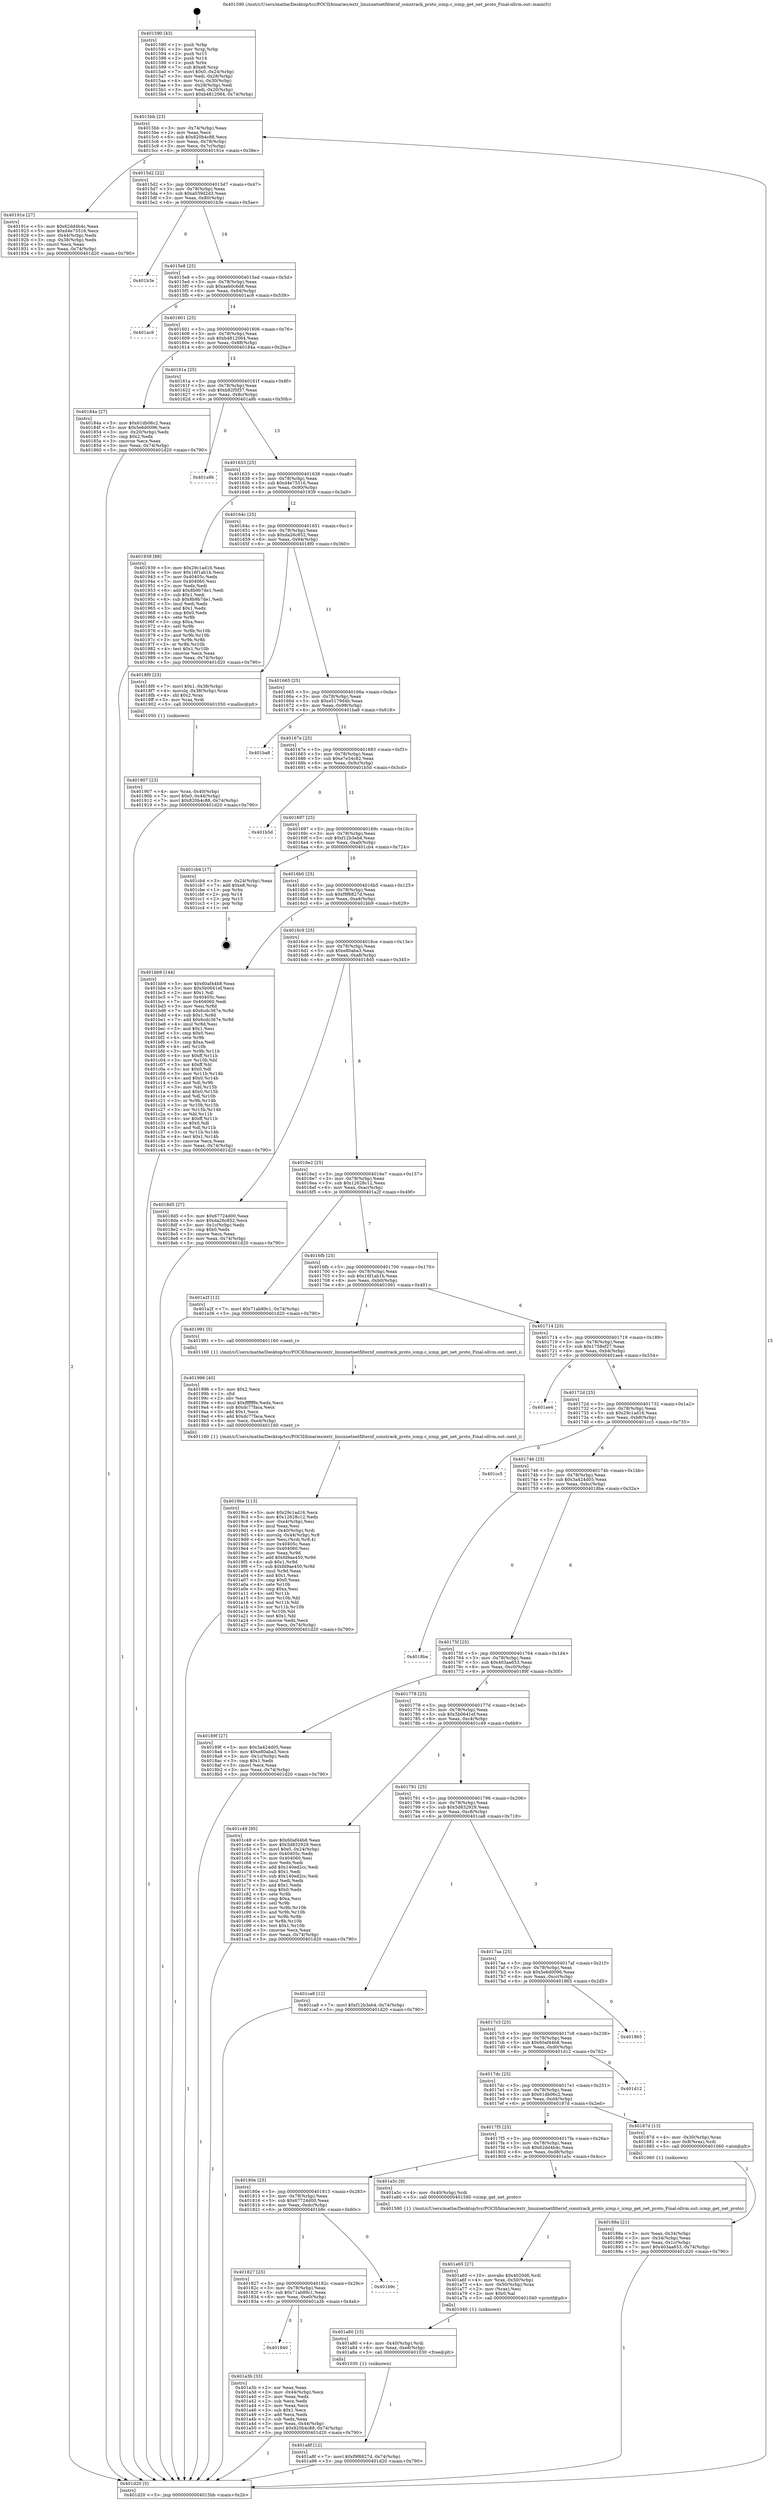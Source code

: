 digraph "0x401590" {
  label = "0x401590 (/mnt/c/Users/mathe/Desktop/tcc/POCII/binaries/extr_linuxnetnetfilternf_conntrack_proto_icmp.c_icmp_get_net_proto_Final-ollvm.out::main(0))"
  labelloc = "t"
  node[shape=record]

  Entry [label="",width=0.3,height=0.3,shape=circle,fillcolor=black,style=filled]
  "0x4015bb" [label="{
     0x4015bb [23]\l
     | [instrs]\l
     &nbsp;&nbsp;0x4015bb \<+3\>: mov -0x74(%rbp),%eax\l
     &nbsp;&nbsp;0x4015be \<+2\>: mov %eax,%ecx\l
     &nbsp;&nbsp;0x4015c0 \<+6\>: sub $0x820b4c88,%ecx\l
     &nbsp;&nbsp;0x4015c6 \<+3\>: mov %eax,-0x78(%rbp)\l
     &nbsp;&nbsp;0x4015c9 \<+3\>: mov %ecx,-0x7c(%rbp)\l
     &nbsp;&nbsp;0x4015cc \<+6\>: je 000000000040191e \<main+0x38e\>\l
  }"]
  "0x40191e" [label="{
     0x40191e [27]\l
     | [instrs]\l
     &nbsp;&nbsp;0x40191e \<+5\>: mov $0x62dd4b4c,%eax\l
     &nbsp;&nbsp;0x401923 \<+5\>: mov $0xd4e75516,%ecx\l
     &nbsp;&nbsp;0x401928 \<+3\>: mov -0x44(%rbp),%edx\l
     &nbsp;&nbsp;0x40192b \<+3\>: cmp -0x38(%rbp),%edx\l
     &nbsp;&nbsp;0x40192e \<+3\>: cmovl %ecx,%eax\l
     &nbsp;&nbsp;0x401931 \<+3\>: mov %eax,-0x74(%rbp)\l
     &nbsp;&nbsp;0x401934 \<+5\>: jmp 0000000000401d20 \<main+0x790\>\l
  }"]
  "0x4015d2" [label="{
     0x4015d2 [22]\l
     | [instrs]\l
     &nbsp;&nbsp;0x4015d2 \<+5\>: jmp 00000000004015d7 \<main+0x47\>\l
     &nbsp;&nbsp;0x4015d7 \<+3\>: mov -0x78(%rbp),%eax\l
     &nbsp;&nbsp;0x4015da \<+5\>: sub $0xa039d2d3,%eax\l
     &nbsp;&nbsp;0x4015df \<+3\>: mov %eax,-0x80(%rbp)\l
     &nbsp;&nbsp;0x4015e2 \<+6\>: je 0000000000401b3e \<main+0x5ae\>\l
  }"]
  Exit [label="",width=0.3,height=0.3,shape=circle,fillcolor=black,style=filled,peripheries=2]
  "0x401b3e" [label="{
     0x401b3e\l
  }", style=dashed]
  "0x4015e8" [label="{
     0x4015e8 [25]\l
     | [instrs]\l
     &nbsp;&nbsp;0x4015e8 \<+5\>: jmp 00000000004015ed \<main+0x5d\>\l
     &nbsp;&nbsp;0x4015ed \<+3\>: mov -0x78(%rbp),%eax\l
     &nbsp;&nbsp;0x4015f0 \<+5\>: sub $0xaeb0c6d8,%eax\l
     &nbsp;&nbsp;0x4015f5 \<+6\>: mov %eax,-0x84(%rbp)\l
     &nbsp;&nbsp;0x4015fb \<+6\>: je 0000000000401ac9 \<main+0x539\>\l
  }"]
  "0x401a8f" [label="{
     0x401a8f [12]\l
     | [instrs]\l
     &nbsp;&nbsp;0x401a8f \<+7\>: movl $0xf9f6827d,-0x74(%rbp)\l
     &nbsp;&nbsp;0x401a96 \<+5\>: jmp 0000000000401d20 \<main+0x790\>\l
  }"]
  "0x401ac9" [label="{
     0x401ac9\l
  }", style=dashed]
  "0x401601" [label="{
     0x401601 [25]\l
     | [instrs]\l
     &nbsp;&nbsp;0x401601 \<+5\>: jmp 0000000000401606 \<main+0x76\>\l
     &nbsp;&nbsp;0x401606 \<+3\>: mov -0x78(%rbp),%eax\l
     &nbsp;&nbsp;0x401609 \<+5\>: sub $0xb4812064,%eax\l
     &nbsp;&nbsp;0x40160e \<+6\>: mov %eax,-0x88(%rbp)\l
     &nbsp;&nbsp;0x401614 \<+6\>: je 000000000040184a \<main+0x2ba\>\l
  }"]
  "0x401a80" [label="{
     0x401a80 [15]\l
     | [instrs]\l
     &nbsp;&nbsp;0x401a80 \<+4\>: mov -0x40(%rbp),%rdi\l
     &nbsp;&nbsp;0x401a84 \<+6\>: mov %eax,-0xe8(%rbp)\l
     &nbsp;&nbsp;0x401a8a \<+5\>: call 0000000000401030 \<free@plt\>\l
     | [calls]\l
     &nbsp;&nbsp;0x401030 \{1\} (unknown)\l
  }"]
  "0x40184a" [label="{
     0x40184a [27]\l
     | [instrs]\l
     &nbsp;&nbsp;0x40184a \<+5\>: mov $0x61db06c2,%eax\l
     &nbsp;&nbsp;0x40184f \<+5\>: mov $0x5e6d0096,%ecx\l
     &nbsp;&nbsp;0x401854 \<+3\>: mov -0x20(%rbp),%edx\l
     &nbsp;&nbsp;0x401857 \<+3\>: cmp $0x2,%edx\l
     &nbsp;&nbsp;0x40185a \<+3\>: cmovne %ecx,%eax\l
     &nbsp;&nbsp;0x40185d \<+3\>: mov %eax,-0x74(%rbp)\l
     &nbsp;&nbsp;0x401860 \<+5\>: jmp 0000000000401d20 \<main+0x790\>\l
  }"]
  "0x40161a" [label="{
     0x40161a [25]\l
     | [instrs]\l
     &nbsp;&nbsp;0x40161a \<+5\>: jmp 000000000040161f \<main+0x8f\>\l
     &nbsp;&nbsp;0x40161f \<+3\>: mov -0x78(%rbp),%eax\l
     &nbsp;&nbsp;0x401622 \<+5\>: sub $0xb82f5f37,%eax\l
     &nbsp;&nbsp;0x401627 \<+6\>: mov %eax,-0x8c(%rbp)\l
     &nbsp;&nbsp;0x40162d \<+6\>: je 0000000000401a9b \<main+0x50b\>\l
  }"]
  "0x401d20" [label="{
     0x401d20 [5]\l
     | [instrs]\l
     &nbsp;&nbsp;0x401d20 \<+5\>: jmp 00000000004015bb \<main+0x2b\>\l
  }"]
  "0x401590" [label="{
     0x401590 [43]\l
     | [instrs]\l
     &nbsp;&nbsp;0x401590 \<+1\>: push %rbp\l
     &nbsp;&nbsp;0x401591 \<+3\>: mov %rsp,%rbp\l
     &nbsp;&nbsp;0x401594 \<+2\>: push %r15\l
     &nbsp;&nbsp;0x401596 \<+2\>: push %r14\l
     &nbsp;&nbsp;0x401598 \<+1\>: push %rbx\l
     &nbsp;&nbsp;0x401599 \<+7\>: sub $0xe8,%rsp\l
     &nbsp;&nbsp;0x4015a0 \<+7\>: movl $0x0,-0x24(%rbp)\l
     &nbsp;&nbsp;0x4015a7 \<+3\>: mov %edi,-0x28(%rbp)\l
     &nbsp;&nbsp;0x4015aa \<+4\>: mov %rsi,-0x30(%rbp)\l
     &nbsp;&nbsp;0x4015ae \<+3\>: mov -0x28(%rbp),%edi\l
     &nbsp;&nbsp;0x4015b1 \<+3\>: mov %edi,-0x20(%rbp)\l
     &nbsp;&nbsp;0x4015b4 \<+7\>: movl $0xb4812064,-0x74(%rbp)\l
  }"]
  "0x401a65" [label="{
     0x401a65 [27]\l
     | [instrs]\l
     &nbsp;&nbsp;0x401a65 \<+10\>: movabs $0x4020d6,%rdi\l
     &nbsp;&nbsp;0x401a6f \<+4\>: mov %rax,-0x50(%rbp)\l
     &nbsp;&nbsp;0x401a73 \<+4\>: mov -0x50(%rbp),%rax\l
     &nbsp;&nbsp;0x401a77 \<+2\>: mov (%rax),%esi\l
     &nbsp;&nbsp;0x401a79 \<+2\>: mov $0x0,%al\l
     &nbsp;&nbsp;0x401a7b \<+5\>: call 0000000000401040 \<printf@plt\>\l
     | [calls]\l
     &nbsp;&nbsp;0x401040 \{1\} (unknown)\l
  }"]
  "0x401a9b" [label="{
     0x401a9b\l
  }", style=dashed]
  "0x401633" [label="{
     0x401633 [25]\l
     | [instrs]\l
     &nbsp;&nbsp;0x401633 \<+5\>: jmp 0000000000401638 \<main+0xa8\>\l
     &nbsp;&nbsp;0x401638 \<+3\>: mov -0x78(%rbp),%eax\l
     &nbsp;&nbsp;0x40163b \<+5\>: sub $0xd4e75516,%eax\l
     &nbsp;&nbsp;0x401640 \<+6\>: mov %eax,-0x90(%rbp)\l
     &nbsp;&nbsp;0x401646 \<+6\>: je 0000000000401939 \<main+0x3a9\>\l
  }"]
  "0x401840" [label="{
     0x401840\l
  }", style=dashed]
  "0x401939" [label="{
     0x401939 [88]\l
     | [instrs]\l
     &nbsp;&nbsp;0x401939 \<+5\>: mov $0x29c1ad16,%eax\l
     &nbsp;&nbsp;0x40193e \<+5\>: mov $0x16f1ab1b,%ecx\l
     &nbsp;&nbsp;0x401943 \<+7\>: mov 0x40405c,%edx\l
     &nbsp;&nbsp;0x40194a \<+7\>: mov 0x404060,%esi\l
     &nbsp;&nbsp;0x401951 \<+2\>: mov %edx,%edi\l
     &nbsp;&nbsp;0x401953 \<+6\>: add $0x8b9b7de1,%edi\l
     &nbsp;&nbsp;0x401959 \<+3\>: sub $0x1,%edi\l
     &nbsp;&nbsp;0x40195c \<+6\>: sub $0x8b9b7de1,%edi\l
     &nbsp;&nbsp;0x401962 \<+3\>: imul %edi,%edx\l
     &nbsp;&nbsp;0x401965 \<+3\>: and $0x1,%edx\l
     &nbsp;&nbsp;0x401968 \<+3\>: cmp $0x0,%edx\l
     &nbsp;&nbsp;0x40196b \<+4\>: sete %r8b\l
     &nbsp;&nbsp;0x40196f \<+3\>: cmp $0xa,%esi\l
     &nbsp;&nbsp;0x401972 \<+4\>: setl %r9b\l
     &nbsp;&nbsp;0x401976 \<+3\>: mov %r8b,%r10b\l
     &nbsp;&nbsp;0x401979 \<+3\>: and %r9b,%r10b\l
     &nbsp;&nbsp;0x40197c \<+3\>: xor %r9b,%r8b\l
     &nbsp;&nbsp;0x40197f \<+3\>: or %r8b,%r10b\l
     &nbsp;&nbsp;0x401982 \<+4\>: test $0x1,%r10b\l
     &nbsp;&nbsp;0x401986 \<+3\>: cmovne %ecx,%eax\l
     &nbsp;&nbsp;0x401989 \<+3\>: mov %eax,-0x74(%rbp)\l
     &nbsp;&nbsp;0x40198c \<+5\>: jmp 0000000000401d20 \<main+0x790\>\l
  }"]
  "0x40164c" [label="{
     0x40164c [25]\l
     | [instrs]\l
     &nbsp;&nbsp;0x40164c \<+5\>: jmp 0000000000401651 \<main+0xc1\>\l
     &nbsp;&nbsp;0x401651 \<+3\>: mov -0x78(%rbp),%eax\l
     &nbsp;&nbsp;0x401654 \<+5\>: sub $0xda26c852,%eax\l
     &nbsp;&nbsp;0x401659 \<+6\>: mov %eax,-0x94(%rbp)\l
     &nbsp;&nbsp;0x40165f \<+6\>: je 00000000004018f0 \<main+0x360\>\l
  }"]
  "0x401a3b" [label="{
     0x401a3b [33]\l
     | [instrs]\l
     &nbsp;&nbsp;0x401a3b \<+2\>: xor %eax,%eax\l
     &nbsp;&nbsp;0x401a3d \<+3\>: mov -0x44(%rbp),%ecx\l
     &nbsp;&nbsp;0x401a40 \<+2\>: mov %eax,%edx\l
     &nbsp;&nbsp;0x401a42 \<+2\>: sub %ecx,%edx\l
     &nbsp;&nbsp;0x401a44 \<+2\>: mov %eax,%ecx\l
     &nbsp;&nbsp;0x401a46 \<+3\>: sub $0x1,%ecx\l
     &nbsp;&nbsp;0x401a49 \<+2\>: add %ecx,%edx\l
     &nbsp;&nbsp;0x401a4b \<+2\>: sub %edx,%eax\l
     &nbsp;&nbsp;0x401a4d \<+3\>: mov %eax,-0x44(%rbp)\l
     &nbsp;&nbsp;0x401a50 \<+7\>: movl $0x820b4c88,-0x74(%rbp)\l
     &nbsp;&nbsp;0x401a57 \<+5\>: jmp 0000000000401d20 \<main+0x790\>\l
  }"]
  "0x4018f0" [label="{
     0x4018f0 [23]\l
     | [instrs]\l
     &nbsp;&nbsp;0x4018f0 \<+7\>: movl $0x1,-0x38(%rbp)\l
     &nbsp;&nbsp;0x4018f7 \<+4\>: movslq -0x38(%rbp),%rax\l
     &nbsp;&nbsp;0x4018fb \<+4\>: shl $0x2,%rax\l
     &nbsp;&nbsp;0x4018ff \<+3\>: mov %rax,%rdi\l
     &nbsp;&nbsp;0x401902 \<+5\>: call 0000000000401050 \<malloc@plt\>\l
     | [calls]\l
     &nbsp;&nbsp;0x401050 \{1\} (unknown)\l
  }"]
  "0x401665" [label="{
     0x401665 [25]\l
     | [instrs]\l
     &nbsp;&nbsp;0x401665 \<+5\>: jmp 000000000040166a \<main+0xda\>\l
     &nbsp;&nbsp;0x40166a \<+3\>: mov -0x78(%rbp),%eax\l
     &nbsp;&nbsp;0x40166d \<+5\>: sub $0xe5179d4b,%eax\l
     &nbsp;&nbsp;0x401672 \<+6\>: mov %eax,-0x98(%rbp)\l
     &nbsp;&nbsp;0x401678 \<+6\>: je 0000000000401ba8 \<main+0x618\>\l
  }"]
  "0x401827" [label="{
     0x401827 [25]\l
     | [instrs]\l
     &nbsp;&nbsp;0x401827 \<+5\>: jmp 000000000040182c \<main+0x29c\>\l
     &nbsp;&nbsp;0x40182c \<+3\>: mov -0x78(%rbp),%eax\l
     &nbsp;&nbsp;0x40182f \<+5\>: sub $0x71ab89c1,%eax\l
     &nbsp;&nbsp;0x401834 \<+6\>: mov %eax,-0xe0(%rbp)\l
     &nbsp;&nbsp;0x40183a \<+6\>: je 0000000000401a3b \<main+0x4ab\>\l
  }"]
  "0x401ba8" [label="{
     0x401ba8\l
  }", style=dashed]
  "0x40167e" [label="{
     0x40167e [25]\l
     | [instrs]\l
     &nbsp;&nbsp;0x40167e \<+5\>: jmp 0000000000401683 \<main+0xf3\>\l
     &nbsp;&nbsp;0x401683 \<+3\>: mov -0x78(%rbp),%eax\l
     &nbsp;&nbsp;0x401686 \<+5\>: sub $0xe7e54c82,%eax\l
     &nbsp;&nbsp;0x40168b \<+6\>: mov %eax,-0x9c(%rbp)\l
     &nbsp;&nbsp;0x401691 \<+6\>: je 0000000000401b5d \<main+0x5cd\>\l
  }"]
  "0x401b9c" [label="{
     0x401b9c\l
  }", style=dashed]
  "0x401b5d" [label="{
     0x401b5d\l
  }", style=dashed]
  "0x401697" [label="{
     0x401697 [25]\l
     | [instrs]\l
     &nbsp;&nbsp;0x401697 \<+5\>: jmp 000000000040169c \<main+0x10c\>\l
     &nbsp;&nbsp;0x40169c \<+3\>: mov -0x78(%rbp),%eax\l
     &nbsp;&nbsp;0x40169f \<+5\>: sub $0xf12b3eb4,%eax\l
     &nbsp;&nbsp;0x4016a4 \<+6\>: mov %eax,-0xa0(%rbp)\l
     &nbsp;&nbsp;0x4016aa \<+6\>: je 0000000000401cb4 \<main+0x724\>\l
  }"]
  "0x40180e" [label="{
     0x40180e [25]\l
     | [instrs]\l
     &nbsp;&nbsp;0x40180e \<+5\>: jmp 0000000000401813 \<main+0x283\>\l
     &nbsp;&nbsp;0x401813 \<+3\>: mov -0x78(%rbp),%eax\l
     &nbsp;&nbsp;0x401816 \<+5\>: sub $0x67724d00,%eax\l
     &nbsp;&nbsp;0x40181b \<+6\>: mov %eax,-0xdc(%rbp)\l
     &nbsp;&nbsp;0x401821 \<+6\>: je 0000000000401b9c \<main+0x60c\>\l
  }"]
  "0x401cb4" [label="{
     0x401cb4 [17]\l
     | [instrs]\l
     &nbsp;&nbsp;0x401cb4 \<+3\>: mov -0x24(%rbp),%eax\l
     &nbsp;&nbsp;0x401cb7 \<+7\>: add $0xe8,%rsp\l
     &nbsp;&nbsp;0x401cbe \<+1\>: pop %rbx\l
     &nbsp;&nbsp;0x401cbf \<+2\>: pop %r14\l
     &nbsp;&nbsp;0x401cc1 \<+2\>: pop %r15\l
     &nbsp;&nbsp;0x401cc3 \<+1\>: pop %rbp\l
     &nbsp;&nbsp;0x401cc4 \<+1\>: ret\l
  }"]
  "0x4016b0" [label="{
     0x4016b0 [25]\l
     | [instrs]\l
     &nbsp;&nbsp;0x4016b0 \<+5\>: jmp 00000000004016b5 \<main+0x125\>\l
     &nbsp;&nbsp;0x4016b5 \<+3\>: mov -0x78(%rbp),%eax\l
     &nbsp;&nbsp;0x4016b8 \<+5\>: sub $0xf9f6827d,%eax\l
     &nbsp;&nbsp;0x4016bd \<+6\>: mov %eax,-0xa4(%rbp)\l
     &nbsp;&nbsp;0x4016c3 \<+6\>: je 0000000000401bb9 \<main+0x629\>\l
  }"]
  "0x401a5c" [label="{
     0x401a5c [9]\l
     | [instrs]\l
     &nbsp;&nbsp;0x401a5c \<+4\>: mov -0x40(%rbp),%rdi\l
     &nbsp;&nbsp;0x401a60 \<+5\>: call 0000000000401580 \<icmp_get_net_proto\>\l
     | [calls]\l
     &nbsp;&nbsp;0x401580 \{1\} (/mnt/c/Users/mathe/Desktop/tcc/POCII/binaries/extr_linuxnetnetfilternf_conntrack_proto_icmp.c_icmp_get_net_proto_Final-ollvm.out::icmp_get_net_proto)\l
  }"]
  "0x401bb9" [label="{
     0x401bb9 [144]\l
     | [instrs]\l
     &nbsp;&nbsp;0x401bb9 \<+5\>: mov $0x60af44b8,%eax\l
     &nbsp;&nbsp;0x401bbe \<+5\>: mov $0x5b0641ef,%ecx\l
     &nbsp;&nbsp;0x401bc3 \<+2\>: mov $0x1,%dl\l
     &nbsp;&nbsp;0x401bc5 \<+7\>: mov 0x40405c,%esi\l
     &nbsp;&nbsp;0x401bcc \<+7\>: mov 0x404060,%edi\l
     &nbsp;&nbsp;0x401bd3 \<+3\>: mov %esi,%r8d\l
     &nbsp;&nbsp;0x401bd6 \<+7\>: sub $0x6cdc367e,%r8d\l
     &nbsp;&nbsp;0x401bdd \<+4\>: sub $0x1,%r8d\l
     &nbsp;&nbsp;0x401be1 \<+7\>: add $0x6cdc367e,%r8d\l
     &nbsp;&nbsp;0x401be8 \<+4\>: imul %r8d,%esi\l
     &nbsp;&nbsp;0x401bec \<+3\>: and $0x1,%esi\l
     &nbsp;&nbsp;0x401bef \<+3\>: cmp $0x0,%esi\l
     &nbsp;&nbsp;0x401bf2 \<+4\>: sete %r9b\l
     &nbsp;&nbsp;0x401bf6 \<+3\>: cmp $0xa,%edi\l
     &nbsp;&nbsp;0x401bf9 \<+4\>: setl %r10b\l
     &nbsp;&nbsp;0x401bfd \<+3\>: mov %r9b,%r11b\l
     &nbsp;&nbsp;0x401c00 \<+4\>: xor $0xff,%r11b\l
     &nbsp;&nbsp;0x401c04 \<+3\>: mov %r10b,%bl\l
     &nbsp;&nbsp;0x401c07 \<+3\>: xor $0xff,%bl\l
     &nbsp;&nbsp;0x401c0a \<+3\>: xor $0x0,%dl\l
     &nbsp;&nbsp;0x401c0d \<+3\>: mov %r11b,%r14b\l
     &nbsp;&nbsp;0x401c10 \<+4\>: and $0x0,%r14b\l
     &nbsp;&nbsp;0x401c14 \<+3\>: and %dl,%r9b\l
     &nbsp;&nbsp;0x401c17 \<+3\>: mov %bl,%r15b\l
     &nbsp;&nbsp;0x401c1a \<+4\>: and $0x0,%r15b\l
     &nbsp;&nbsp;0x401c1e \<+3\>: and %dl,%r10b\l
     &nbsp;&nbsp;0x401c21 \<+3\>: or %r9b,%r14b\l
     &nbsp;&nbsp;0x401c24 \<+3\>: or %r10b,%r15b\l
     &nbsp;&nbsp;0x401c27 \<+3\>: xor %r15b,%r14b\l
     &nbsp;&nbsp;0x401c2a \<+3\>: or %bl,%r11b\l
     &nbsp;&nbsp;0x401c2d \<+4\>: xor $0xff,%r11b\l
     &nbsp;&nbsp;0x401c31 \<+3\>: or $0x0,%dl\l
     &nbsp;&nbsp;0x401c34 \<+3\>: and %dl,%r11b\l
     &nbsp;&nbsp;0x401c37 \<+3\>: or %r11b,%r14b\l
     &nbsp;&nbsp;0x401c3a \<+4\>: test $0x1,%r14b\l
     &nbsp;&nbsp;0x401c3e \<+3\>: cmovne %ecx,%eax\l
     &nbsp;&nbsp;0x401c41 \<+3\>: mov %eax,-0x74(%rbp)\l
     &nbsp;&nbsp;0x401c44 \<+5\>: jmp 0000000000401d20 \<main+0x790\>\l
  }"]
  "0x4016c9" [label="{
     0x4016c9 [25]\l
     | [instrs]\l
     &nbsp;&nbsp;0x4016c9 \<+5\>: jmp 00000000004016ce \<main+0x13e\>\l
     &nbsp;&nbsp;0x4016ce \<+3\>: mov -0x78(%rbp),%eax\l
     &nbsp;&nbsp;0x4016d1 \<+5\>: sub $0xe80aba3,%eax\l
     &nbsp;&nbsp;0x4016d6 \<+6\>: mov %eax,-0xa8(%rbp)\l
     &nbsp;&nbsp;0x4016dc \<+6\>: je 00000000004018d5 \<main+0x345\>\l
  }"]
  "0x4019be" [label="{
     0x4019be [113]\l
     | [instrs]\l
     &nbsp;&nbsp;0x4019be \<+5\>: mov $0x29c1ad16,%ecx\l
     &nbsp;&nbsp;0x4019c3 \<+5\>: mov $0x12628c12,%edx\l
     &nbsp;&nbsp;0x4019c8 \<+6\>: mov -0xe4(%rbp),%esi\l
     &nbsp;&nbsp;0x4019ce \<+3\>: imul %eax,%esi\l
     &nbsp;&nbsp;0x4019d1 \<+4\>: mov -0x40(%rbp),%rdi\l
     &nbsp;&nbsp;0x4019d5 \<+4\>: movslq -0x44(%rbp),%r8\l
     &nbsp;&nbsp;0x4019d9 \<+4\>: mov %esi,(%rdi,%r8,4)\l
     &nbsp;&nbsp;0x4019dd \<+7\>: mov 0x40405c,%eax\l
     &nbsp;&nbsp;0x4019e4 \<+7\>: mov 0x404060,%esi\l
     &nbsp;&nbsp;0x4019eb \<+3\>: mov %eax,%r9d\l
     &nbsp;&nbsp;0x4019ee \<+7\>: add $0xfd9ae450,%r9d\l
     &nbsp;&nbsp;0x4019f5 \<+4\>: sub $0x1,%r9d\l
     &nbsp;&nbsp;0x4019f9 \<+7\>: sub $0xfd9ae450,%r9d\l
     &nbsp;&nbsp;0x401a00 \<+4\>: imul %r9d,%eax\l
     &nbsp;&nbsp;0x401a04 \<+3\>: and $0x1,%eax\l
     &nbsp;&nbsp;0x401a07 \<+3\>: cmp $0x0,%eax\l
     &nbsp;&nbsp;0x401a0a \<+4\>: sete %r10b\l
     &nbsp;&nbsp;0x401a0e \<+3\>: cmp $0xa,%esi\l
     &nbsp;&nbsp;0x401a11 \<+4\>: setl %r11b\l
     &nbsp;&nbsp;0x401a15 \<+3\>: mov %r10b,%bl\l
     &nbsp;&nbsp;0x401a18 \<+3\>: and %r11b,%bl\l
     &nbsp;&nbsp;0x401a1b \<+3\>: xor %r11b,%r10b\l
     &nbsp;&nbsp;0x401a1e \<+3\>: or %r10b,%bl\l
     &nbsp;&nbsp;0x401a21 \<+3\>: test $0x1,%bl\l
     &nbsp;&nbsp;0x401a24 \<+3\>: cmovne %edx,%ecx\l
     &nbsp;&nbsp;0x401a27 \<+3\>: mov %ecx,-0x74(%rbp)\l
     &nbsp;&nbsp;0x401a2a \<+5\>: jmp 0000000000401d20 \<main+0x790\>\l
  }"]
  "0x4018d5" [label="{
     0x4018d5 [27]\l
     | [instrs]\l
     &nbsp;&nbsp;0x4018d5 \<+5\>: mov $0x67724d00,%eax\l
     &nbsp;&nbsp;0x4018da \<+5\>: mov $0xda26c852,%ecx\l
     &nbsp;&nbsp;0x4018df \<+3\>: mov -0x1c(%rbp),%edx\l
     &nbsp;&nbsp;0x4018e2 \<+3\>: cmp $0x0,%edx\l
     &nbsp;&nbsp;0x4018e5 \<+3\>: cmove %ecx,%eax\l
     &nbsp;&nbsp;0x4018e8 \<+3\>: mov %eax,-0x74(%rbp)\l
     &nbsp;&nbsp;0x4018eb \<+5\>: jmp 0000000000401d20 \<main+0x790\>\l
  }"]
  "0x4016e2" [label="{
     0x4016e2 [25]\l
     | [instrs]\l
     &nbsp;&nbsp;0x4016e2 \<+5\>: jmp 00000000004016e7 \<main+0x157\>\l
     &nbsp;&nbsp;0x4016e7 \<+3\>: mov -0x78(%rbp),%eax\l
     &nbsp;&nbsp;0x4016ea \<+5\>: sub $0x12628c12,%eax\l
     &nbsp;&nbsp;0x4016ef \<+6\>: mov %eax,-0xac(%rbp)\l
     &nbsp;&nbsp;0x4016f5 \<+6\>: je 0000000000401a2f \<main+0x49f\>\l
  }"]
  "0x401996" [label="{
     0x401996 [40]\l
     | [instrs]\l
     &nbsp;&nbsp;0x401996 \<+5\>: mov $0x2,%ecx\l
     &nbsp;&nbsp;0x40199b \<+1\>: cltd\l
     &nbsp;&nbsp;0x40199c \<+2\>: idiv %ecx\l
     &nbsp;&nbsp;0x40199e \<+6\>: imul $0xfffffffe,%edx,%ecx\l
     &nbsp;&nbsp;0x4019a4 \<+6\>: sub $0xdc77faca,%ecx\l
     &nbsp;&nbsp;0x4019aa \<+3\>: add $0x1,%ecx\l
     &nbsp;&nbsp;0x4019ad \<+6\>: add $0xdc77faca,%ecx\l
     &nbsp;&nbsp;0x4019b3 \<+6\>: mov %ecx,-0xe4(%rbp)\l
     &nbsp;&nbsp;0x4019b9 \<+5\>: call 0000000000401160 \<next_i\>\l
     | [calls]\l
     &nbsp;&nbsp;0x401160 \{1\} (/mnt/c/Users/mathe/Desktop/tcc/POCII/binaries/extr_linuxnetnetfilternf_conntrack_proto_icmp.c_icmp_get_net_proto_Final-ollvm.out::next_i)\l
  }"]
  "0x401a2f" [label="{
     0x401a2f [12]\l
     | [instrs]\l
     &nbsp;&nbsp;0x401a2f \<+7\>: movl $0x71ab89c1,-0x74(%rbp)\l
     &nbsp;&nbsp;0x401a36 \<+5\>: jmp 0000000000401d20 \<main+0x790\>\l
  }"]
  "0x4016fb" [label="{
     0x4016fb [25]\l
     | [instrs]\l
     &nbsp;&nbsp;0x4016fb \<+5\>: jmp 0000000000401700 \<main+0x170\>\l
     &nbsp;&nbsp;0x401700 \<+3\>: mov -0x78(%rbp),%eax\l
     &nbsp;&nbsp;0x401703 \<+5\>: sub $0x16f1ab1b,%eax\l
     &nbsp;&nbsp;0x401708 \<+6\>: mov %eax,-0xb0(%rbp)\l
     &nbsp;&nbsp;0x40170e \<+6\>: je 0000000000401991 \<main+0x401\>\l
  }"]
  "0x401907" [label="{
     0x401907 [23]\l
     | [instrs]\l
     &nbsp;&nbsp;0x401907 \<+4\>: mov %rax,-0x40(%rbp)\l
     &nbsp;&nbsp;0x40190b \<+7\>: movl $0x0,-0x44(%rbp)\l
     &nbsp;&nbsp;0x401912 \<+7\>: movl $0x820b4c88,-0x74(%rbp)\l
     &nbsp;&nbsp;0x401919 \<+5\>: jmp 0000000000401d20 \<main+0x790\>\l
  }"]
  "0x401991" [label="{
     0x401991 [5]\l
     | [instrs]\l
     &nbsp;&nbsp;0x401991 \<+5\>: call 0000000000401160 \<next_i\>\l
     | [calls]\l
     &nbsp;&nbsp;0x401160 \{1\} (/mnt/c/Users/mathe/Desktop/tcc/POCII/binaries/extr_linuxnetnetfilternf_conntrack_proto_icmp.c_icmp_get_net_proto_Final-ollvm.out::next_i)\l
  }"]
  "0x401714" [label="{
     0x401714 [25]\l
     | [instrs]\l
     &nbsp;&nbsp;0x401714 \<+5\>: jmp 0000000000401719 \<main+0x189\>\l
     &nbsp;&nbsp;0x401719 \<+3\>: mov -0x78(%rbp),%eax\l
     &nbsp;&nbsp;0x40171c \<+5\>: sub $0x1758ef27,%eax\l
     &nbsp;&nbsp;0x401721 \<+6\>: mov %eax,-0xb4(%rbp)\l
     &nbsp;&nbsp;0x401727 \<+6\>: je 0000000000401ae4 \<main+0x554\>\l
  }"]
  "0x40188a" [label="{
     0x40188a [21]\l
     | [instrs]\l
     &nbsp;&nbsp;0x40188a \<+3\>: mov %eax,-0x34(%rbp)\l
     &nbsp;&nbsp;0x40188d \<+3\>: mov -0x34(%rbp),%eax\l
     &nbsp;&nbsp;0x401890 \<+3\>: mov %eax,-0x1c(%rbp)\l
     &nbsp;&nbsp;0x401893 \<+7\>: movl $0x403aa653,-0x74(%rbp)\l
     &nbsp;&nbsp;0x40189a \<+5\>: jmp 0000000000401d20 \<main+0x790\>\l
  }"]
  "0x401ae4" [label="{
     0x401ae4\l
  }", style=dashed]
  "0x40172d" [label="{
     0x40172d [25]\l
     | [instrs]\l
     &nbsp;&nbsp;0x40172d \<+5\>: jmp 0000000000401732 \<main+0x1a2\>\l
     &nbsp;&nbsp;0x401732 \<+3\>: mov -0x78(%rbp),%eax\l
     &nbsp;&nbsp;0x401735 \<+5\>: sub $0x29c1ad16,%eax\l
     &nbsp;&nbsp;0x40173a \<+6\>: mov %eax,-0xb8(%rbp)\l
     &nbsp;&nbsp;0x401740 \<+6\>: je 0000000000401cc5 \<main+0x735\>\l
  }"]
  "0x4017f5" [label="{
     0x4017f5 [25]\l
     | [instrs]\l
     &nbsp;&nbsp;0x4017f5 \<+5\>: jmp 00000000004017fa \<main+0x26a\>\l
     &nbsp;&nbsp;0x4017fa \<+3\>: mov -0x78(%rbp),%eax\l
     &nbsp;&nbsp;0x4017fd \<+5\>: sub $0x62dd4b4c,%eax\l
     &nbsp;&nbsp;0x401802 \<+6\>: mov %eax,-0xd8(%rbp)\l
     &nbsp;&nbsp;0x401808 \<+6\>: je 0000000000401a5c \<main+0x4cc\>\l
  }"]
  "0x401cc5" [label="{
     0x401cc5\l
  }", style=dashed]
  "0x401746" [label="{
     0x401746 [25]\l
     | [instrs]\l
     &nbsp;&nbsp;0x401746 \<+5\>: jmp 000000000040174b \<main+0x1bb\>\l
     &nbsp;&nbsp;0x40174b \<+3\>: mov -0x78(%rbp),%eax\l
     &nbsp;&nbsp;0x40174e \<+5\>: sub $0x3a424d05,%eax\l
     &nbsp;&nbsp;0x401753 \<+6\>: mov %eax,-0xbc(%rbp)\l
     &nbsp;&nbsp;0x401759 \<+6\>: je 00000000004018ba \<main+0x32a\>\l
  }"]
  "0x40187d" [label="{
     0x40187d [13]\l
     | [instrs]\l
     &nbsp;&nbsp;0x40187d \<+4\>: mov -0x30(%rbp),%rax\l
     &nbsp;&nbsp;0x401881 \<+4\>: mov 0x8(%rax),%rdi\l
     &nbsp;&nbsp;0x401885 \<+5\>: call 0000000000401060 \<atoi@plt\>\l
     | [calls]\l
     &nbsp;&nbsp;0x401060 \{1\} (unknown)\l
  }"]
  "0x4018ba" [label="{
     0x4018ba\l
  }", style=dashed]
  "0x40175f" [label="{
     0x40175f [25]\l
     | [instrs]\l
     &nbsp;&nbsp;0x40175f \<+5\>: jmp 0000000000401764 \<main+0x1d4\>\l
     &nbsp;&nbsp;0x401764 \<+3\>: mov -0x78(%rbp),%eax\l
     &nbsp;&nbsp;0x401767 \<+5\>: sub $0x403aa653,%eax\l
     &nbsp;&nbsp;0x40176c \<+6\>: mov %eax,-0xc0(%rbp)\l
     &nbsp;&nbsp;0x401772 \<+6\>: je 000000000040189f \<main+0x30f\>\l
  }"]
  "0x4017dc" [label="{
     0x4017dc [25]\l
     | [instrs]\l
     &nbsp;&nbsp;0x4017dc \<+5\>: jmp 00000000004017e1 \<main+0x251\>\l
     &nbsp;&nbsp;0x4017e1 \<+3\>: mov -0x78(%rbp),%eax\l
     &nbsp;&nbsp;0x4017e4 \<+5\>: sub $0x61db06c2,%eax\l
     &nbsp;&nbsp;0x4017e9 \<+6\>: mov %eax,-0xd4(%rbp)\l
     &nbsp;&nbsp;0x4017ef \<+6\>: je 000000000040187d \<main+0x2ed\>\l
  }"]
  "0x40189f" [label="{
     0x40189f [27]\l
     | [instrs]\l
     &nbsp;&nbsp;0x40189f \<+5\>: mov $0x3a424d05,%eax\l
     &nbsp;&nbsp;0x4018a4 \<+5\>: mov $0xe80aba3,%ecx\l
     &nbsp;&nbsp;0x4018a9 \<+3\>: mov -0x1c(%rbp),%edx\l
     &nbsp;&nbsp;0x4018ac \<+3\>: cmp $0x1,%edx\l
     &nbsp;&nbsp;0x4018af \<+3\>: cmovl %ecx,%eax\l
     &nbsp;&nbsp;0x4018b2 \<+3\>: mov %eax,-0x74(%rbp)\l
     &nbsp;&nbsp;0x4018b5 \<+5\>: jmp 0000000000401d20 \<main+0x790\>\l
  }"]
  "0x401778" [label="{
     0x401778 [25]\l
     | [instrs]\l
     &nbsp;&nbsp;0x401778 \<+5\>: jmp 000000000040177d \<main+0x1ed\>\l
     &nbsp;&nbsp;0x40177d \<+3\>: mov -0x78(%rbp),%eax\l
     &nbsp;&nbsp;0x401780 \<+5\>: sub $0x5b0641ef,%eax\l
     &nbsp;&nbsp;0x401785 \<+6\>: mov %eax,-0xc4(%rbp)\l
     &nbsp;&nbsp;0x40178b \<+6\>: je 0000000000401c49 \<main+0x6b9\>\l
  }"]
  "0x401d12" [label="{
     0x401d12\l
  }", style=dashed]
  "0x401c49" [label="{
     0x401c49 [95]\l
     | [instrs]\l
     &nbsp;&nbsp;0x401c49 \<+5\>: mov $0x60af44b8,%eax\l
     &nbsp;&nbsp;0x401c4e \<+5\>: mov $0x5d832929,%ecx\l
     &nbsp;&nbsp;0x401c53 \<+7\>: movl $0x0,-0x24(%rbp)\l
     &nbsp;&nbsp;0x401c5a \<+7\>: mov 0x40405c,%edx\l
     &nbsp;&nbsp;0x401c61 \<+7\>: mov 0x404060,%esi\l
     &nbsp;&nbsp;0x401c68 \<+2\>: mov %edx,%edi\l
     &nbsp;&nbsp;0x401c6a \<+6\>: add $0x140ed2cc,%edi\l
     &nbsp;&nbsp;0x401c70 \<+3\>: sub $0x1,%edi\l
     &nbsp;&nbsp;0x401c73 \<+6\>: sub $0x140ed2cc,%edi\l
     &nbsp;&nbsp;0x401c79 \<+3\>: imul %edi,%edx\l
     &nbsp;&nbsp;0x401c7c \<+3\>: and $0x1,%edx\l
     &nbsp;&nbsp;0x401c7f \<+3\>: cmp $0x0,%edx\l
     &nbsp;&nbsp;0x401c82 \<+4\>: sete %r8b\l
     &nbsp;&nbsp;0x401c86 \<+3\>: cmp $0xa,%esi\l
     &nbsp;&nbsp;0x401c89 \<+4\>: setl %r9b\l
     &nbsp;&nbsp;0x401c8d \<+3\>: mov %r8b,%r10b\l
     &nbsp;&nbsp;0x401c90 \<+3\>: and %r9b,%r10b\l
     &nbsp;&nbsp;0x401c93 \<+3\>: xor %r9b,%r8b\l
     &nbsp;&nbsp;0x401c96 \<+3\>: or %r8b,%r10b\l
     &nbsp;&nbsp;0x401c99 \<+4\>: test $0x1,%r10b\l
     &nbsp;&nbsp;0x401c9d \<+3\>: cmovne %ecx,%eax\l
     &nbsp;&nbsp;0x401ca0 \<+3\>: mov %eax,-0x74(%rbp)\l
     &nbsp;&nbsp;0x401ca3 \<+5\>: jmp 0000000000401d20 \<main+0x790\>\l
  }"]
  "0x401791" [label="{
     0x401791 [25]\l
     | [instrs]\l
     &nbsp;&nbsp;0x401791 \<+5\>: jmp 0000000000401796 \<main+0x206\>\l
     &nbsp;&nbsp;0x401796 \<+3\>: mov -0x78(%rbp),%eax\l
     &nbsp;&nbsp;0x401799 \<+5\>: sub $0x5d832929,%eax\l
     &nbsp;&nbsp;0x40179e \<+6\>: mov %eax,-0xc8(%rbp)\l
     &nbsp;&nbsp;0x4017a4 \<+6\>: je 0000000000401ca8 \<main+0x718\>\l
  }"]
  "0x4017c3" [label="{
     0x4017c3 [25]\l
     | [instrs]\l
     &nbsp;&nbsp;0x4017c3 \<+5\>: jmp 00000000004017c8 \<main+0x238\>\l
     &nbsp;&nbsp;0x4017c8 \<+3\>: mov -0x78(%rbp),%eax\l
     &nbsp;&nbsp;0x4017cb \<+5\>: sub $0x60af44b8,%eax\l
     &nbsp;&nbsp;0x4017d0 \<+6\>: mov %eax,-0xd0(%rbp)\l
     &nbsp;&nbsp;0x4017d6 \<+6\>: je 0000000000401d12 \<main+0x782\>\l
  }"]
  "0x401ca8" [label="{
     0x401ca8 [12]\l
     | [instrs]\l
     &nbsp;&nbsp;0x401ca8 \<+7\>: movl $0xf12b3eb4,-0x74(%rbp)\l
     &nbsp;&nbsp;0x401caf \<+5\>: jmp 0000000000401d20 \<main+0x790\>\l
  }"]
  "0x4017aa" [label="{
     0x4017aa [25]\l
     | [instrs]\l
     &nbsp;&nbsp;0x4017aa \<+5\>: jmp 00000000004017af \<main+0x21f\>\l
     &nbsp;&nbsp;0x4017af \<+3\>: mov -0x78(%rbp),%eax\l
     &nbsp;&nbsp;0x4017b2 \<+5\>: sub $0x5e6d0096,%eax\l
     &nbsp;&nbsp;0x4017b7 \<+6\>: mov %eax,-0xcc(%rbp)\l
     &nbsp;&nbsp;0x4017bd \<+6\>: je 0000000000401865 \<main+0x2d5\>\l
  }"]
  "0x401865" [label="{
     0x401865\l
  }", style=dashed]
  Entry -> "0x401590" [label=" 1"]
  "0x4015bb" -> "0x40191e" [label=" 2"]
  "0x4015bb" -> "0x4015d2" [label=" 14"]
  "0x401cb4" -> Exit [label=" 1"]
  "0x4015d2" -> "0x401b3e" [label=" 0"]
  "0x4015d2" -> "0x4015e8" [label=" 14"]
  "0x401ca8" -> "0x401d20" [label=" 1"]
  "0x4015e8" -> "0x401ac9" [label=" 0"]
  "0x4015e8" -> "0x401601" [label=" 14"]
  "0x401c49" -> "0x401d20" [label=" 1"]
  "0x401601" -> "0x40184a" [label=" 1"]
  "0x401601" -> "0x40161a" [label=" 13"]
  "0x40184a" -> "0x401d20" [label=" 1"]
  "0x401590" -> "0x4015bb" [label=" 1"]
  "0x401d20" -> "0x4015bb" [label=" 15"]
  "0x401bb9" -> "0x401d20" [label=" 1"]
  "0x40161a" -> "0x401a9b" [label=" 0"]
  "0x40161a" -> "0x401633" [label=" 13"]
  "0x401a8f" -> "0x401d20" [label=" 1"]
  "0x401633" -> "0x401939" [label=" 1"]
  "0x401633" -> "0x40164c" [label=" 12"]
  "0x401a80" -> "0x401a8f" [label=" 1"]
  "0x40164c" -> "0x4018f0" [label=" 1"]
  "0x40164c" -> "0x401665" [label=" 11"]
  "0x401a65" -> "0x401a80" [label=" 1"]
  "0x401665" -> "0x401ba8" [label=" 0"]
  "0x401665" -> "0x40167e" [label=" 11"]
  "0x401a3b" -> "0x401d20" [label=" 1"]
  "0x40167e" -> "0x401b5d" [label=" 0"]
  "0x40167e" -> "0x401697" [label=" 11"]
  "0x401827" -> "0x401840" [label=" 0"]
  "0x401697" -> "0x401cb4" [label=" 1"]
  "0x401697" -> "0x4016b0" [label=" 10"]
  "0x401a5c" -> "0x401a65" [label=" 1"]
  "0x4016b0" -> "0x401bb9" [label=" 1"]
  "0x4016b0" -> "0x4016c9" [label=" 9"]
  "0x40180e" -> "0x401827" [label=" 1"]
  "0x4016c9" -> "0x4018d5" [label=" 1"]
  "0x4016c9" -> "0x4016e2" [label=" 8"]
  "0x401827" -> "0x401a3b" [label=" 1"]
  "0x4016e2" -> "0x401a2f" [label=" 1"]
  "0x4016e2" -> "0x4016fb" [label=" 7"]
  "0x4017f5" -> "0x40180e" [label=" 1"]
  "0x4016fb" -> "0x401991" [label=" 1"]
  "0x4016fb" -> "0x401714" [label=" 6"]
  "0x4017f5" -> "0x401a5c" [label=" 1"]
  "0x401714" -> "0x401ae4" [label=" 0"]
  "0x401714" -> "0x40172d" [label=" 6"]
  "0x40180e" -> "0x401b9c" [label=" 0"]
  "0x40172d" -> "0x401cc5" [label=" 0"]
  "0x40172d" -> "0x401746" [label=" 6"]
  "0x401a2f" -> "0x401d20" [label=" 1"]
  "0x401746" -> "0x4018ba" [label=" 0"]
  "0x401746" -> "0x40175f" [label=" 6"]
  "0x4019be" -> "0x401d20" [label=" 1"]
  "0x40175f" -> "0x40189f" [label=" 1"]
  "0x40175f" -> "0x401778" [label=" 5"]
  "0x401991" -> "0x401996" [label=" 1"]
  "0x401778" -> "0x401c49" [label=" 1"]
  "0x401778" -> "0x401791" [label=" 4"]
  "0x401939" -> "0x401d20" [label=" 1"]
  "0x401791" -> "0x401ca8" [label=" 1"]
  "0x401791" -> "0x4017aa" [label=" 3"]
  "0x401907" -> "0x401d20" [label=" 1"]
  "0x4017aa" -> "0x401865" [label=" 0"]
  "0x4017aa" -> "0x4017c3" [label=" 3"]
  "0x40191e" -> "0x401d20" [label=" 2"]
  "0x4017c3" -> "0x401d12" [label=" 0"]
  "0x4017c3" -> "0x4017dc" [label=" 3"]
  "0x401996" -> "0x4019be" [label=" 1"]
  "0x4017dc" -> "0x40187d" [label=" 1"]
  "0x4017dc" -> "0x4017f5" [label=" 2"]
  "0x40187d" -> "0x40188a" [label=" 1"]
  "0x40188a" -> "0x401d20" [label=" 1"]
  "0x40189f" -> "0x401d20" [label=" 1"]
  "0x4018d5" -> "0x401d20" [label=" 1"]
  "0x4018f0" -> "0x401907" [label=" 1"]
}

